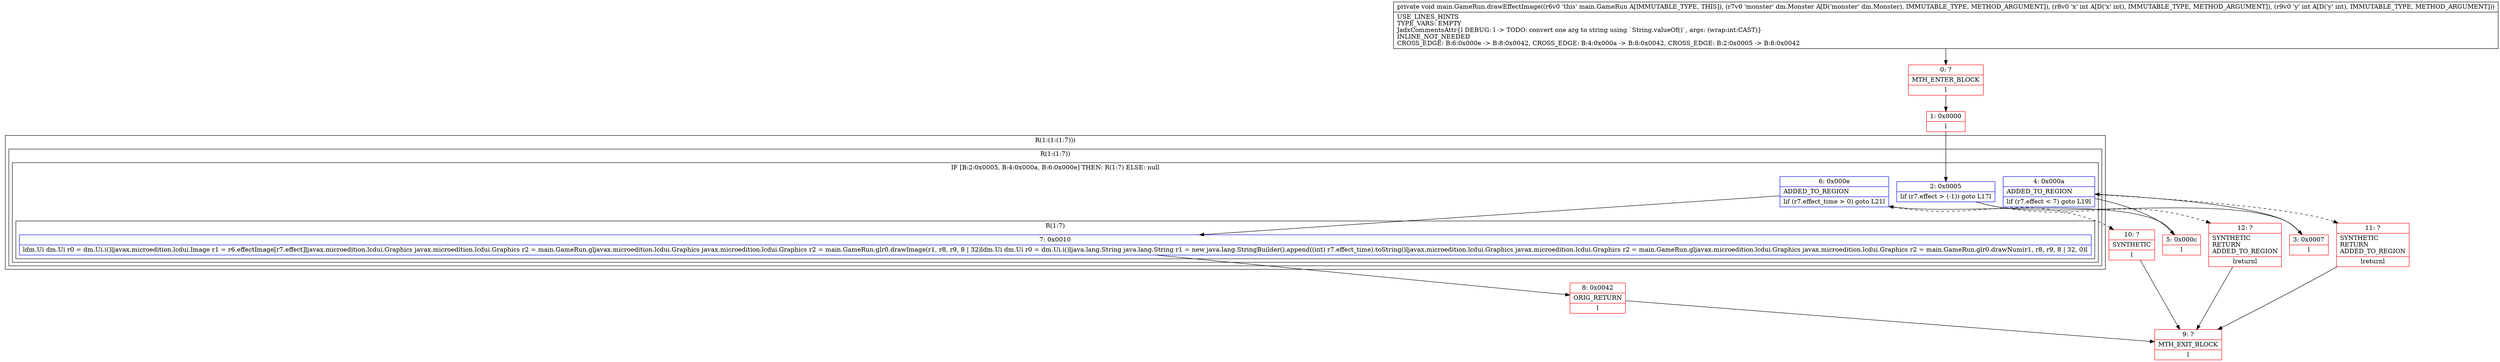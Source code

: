 digraph "CFG formain.GameRun.drawEffectImage(Ldm\/Monster;II)V" {
subgraph cluster_Region_1837278027 {
label = "R(1:(1:(1:7)))";
node [shape=record,color=blue];
subgraph cluster_Region_124847473 {
label = "R(1:(1:7))";
node [shape=record,color=blue];
subgraph cluster_IfRegion_572934630 {
label = "IF [B:2:0x0005, B:4:0x000a, B:6:0x000e] THEN: R(1:7) ELSE: null";
node [shape=record,color=blue];
Node_2 [shape=record,label="{2\:\ 0x0005|lif (r7.effect \> (\-1)) goto L17l}"];
Node_4 [shape=record,label="{4\:\ 0x000a|ADDED_TO_REGION\l|lif (r7.effect \< 7) goto L19l}"];
Node_6 [shape=record,label="{6\:\ 0x000e|ADDED_TO_REGION\l|lif (r7.effect_time \> 0) goto L21l}"];
subgraph cluster_Region_892519648 {
label = "R(1:7)";
node [shape=record,color=blue];
Node_7 [shape=record,label="{7\:\ 0x0010|ldm.Ui dm.Ui r0 = dm.Ui.i()ljavax.microedition.lcdui.Image r1 = r6.effectImage[r7.effect]ljavax.microedition.lcdui.Graphics javax.microedition.lcdui.Graphics r2 = main.GameRun.gljavax.microedition.lcdui.Graphics javax.microedition.lcdui.Graphics r2 = main.GameRun.glr0.drawImage(r1, r8, r9, 8 \| 32)ldm.Ui dm.Ui r0 = dm.Ui.i()ljava.lang.String java.lang.String r1 = new java.lang.StringBuilder().append((int) r7.effect_time).toString()ljavax.microedition.lcdui.Graphics javax.microedition.lcdui.Graphics r2 = main.GameRun.gljavax.microedition.lcdui.Graphics javax.microedition.lcdui.Graphics r2 = main.GameRun.glr0.drawNum(r1, r8, r9, 8 \| 32, 0)l}"];
}
}
}
}
Node_0 [shape=record,color=red,label="{0\:\ ?|MTH_ENTER_BLOCK\l|l}"];
Node_1 [shape=record,color=red,label="{1\:\ 0x0000|l}"];
Node_3 [shape=record,color=red,label="{3\:\ 0x0007|l}"];
Node_5 [shape=record,color=red,label="{5\:\ 0x000c|l}"];
Node_8 [shape=record,color=red,label="{8\:\ 0x0042|ORIG_RETURN\l|l}"];
Node_9 [shape=record,color=red,label="{9\:\ ?|MTH_EXIT_BLOCK\l|l}"];
Node_10 [shape=record,color=red,label="{10\:\ ?|SYNTHETIC\l|l}"];
Node_11 [shape=record,color=red,label="{11\:\ ?|SYNTHETIC\lRETURN\lADDED_TO_REGION\l|lreturnl}"];
Node_12 [shape=record,color=red,label="{12\:\ ?|SYNTHETIC\lRETURN\lADDED_TO_REGION\l|lreturnl}"];
MethodNode[shape=record,label="{private void main.GameRun.drawEffectImage((r6v0 'this' main.GameRun A[IMMUTABLE_TYPE, THIS]), (r7v0 'monster' dm.Monster A[D('monster' dm.Monster), IMMUTABLE_TYPE, METHOD_ARGUMENT]), (r8v0 'x' int A[D('x' int), IMMUTABLE_TYPE, METHOD_ARGUMENT]), (r9v0 'y' int A[D('y' int), IMMUTABLE_TYPE, METHOD_ARGUMENT]))  | USE_LINES_HINTS\lTYPE_VARS: EMPTY\lJadxCommentsAttr\{l DEBUG: l \-\> TODO: convert one arg to string using `String.valueOf()`, args: (wrap:int:CAST)\}\lINLINE_NOT_NEEDED\lCROSS_EDGE: B:6:0x000e \-\> B:8:0x0042, CROSS_EDGE: B:4:0x000a \-\> B:8:0x0042, CROSS_EDGE: B:2:0x0005 \-\> B:8:0x0042\l}"];
MethodNode -> Node_0;
Node_2 -> Node_3;
Node_2 -> Node_12[style=dashed];
Node_4 -> Node_5;
Node_4 -> Node_11[style=dashed];
Node_6 -> Node_7;
Node_6 -> Node_10[style=dashed];
Node_7 -> Node_8;
Node_0 -> Node_1;
Node_1 -> Node_2;
Node_3 -> Node_4;
Node_5 -> Node_6;
Node_8 -> Node_9;
Node_10 -> Node_9;
Node_11 -> Node_9;
Node_12 -> Node_9;
}

